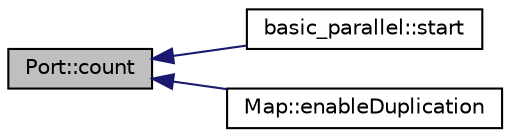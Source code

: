 digraph "Port::count"
{
 // INTERACTIVE_SVG=YES
  bgcolor="transparent";
  edge [fontname="Helvetica",fontsize="10",labelfontname="Helvetica",labelfontsize="10"];
  node [fontname="Helvetica",fontsize="10",shape=record];
  rankdir="LR";
  Node1 [label="Port::count",height=0.2,width=0.4,color="black", fillcolor="grey75", style="filled", fontcolor="black"];
  Node1 -> Node2 [dir="back",color="midnightblue",fontsize="10",style="solid",fontname="Helvetica"];
  Node2 [label="basic_parallel::start",height=0.2,width=0.4,color="black",URL="$classbasic__parallel.html#a85ea2560d40ad50482468e39d626a52b"];
  Node1 -> Node3 [dir="back",color="midnightblue",fontsize="10",style="solid",fontname="Helvetica"];
  Node3 [label="Map::enableDuplication",height=0.2,width=0.4,color="black",URL="$class_map.html#aa8673192361b2e519e1c85bb0935e708"];
}

